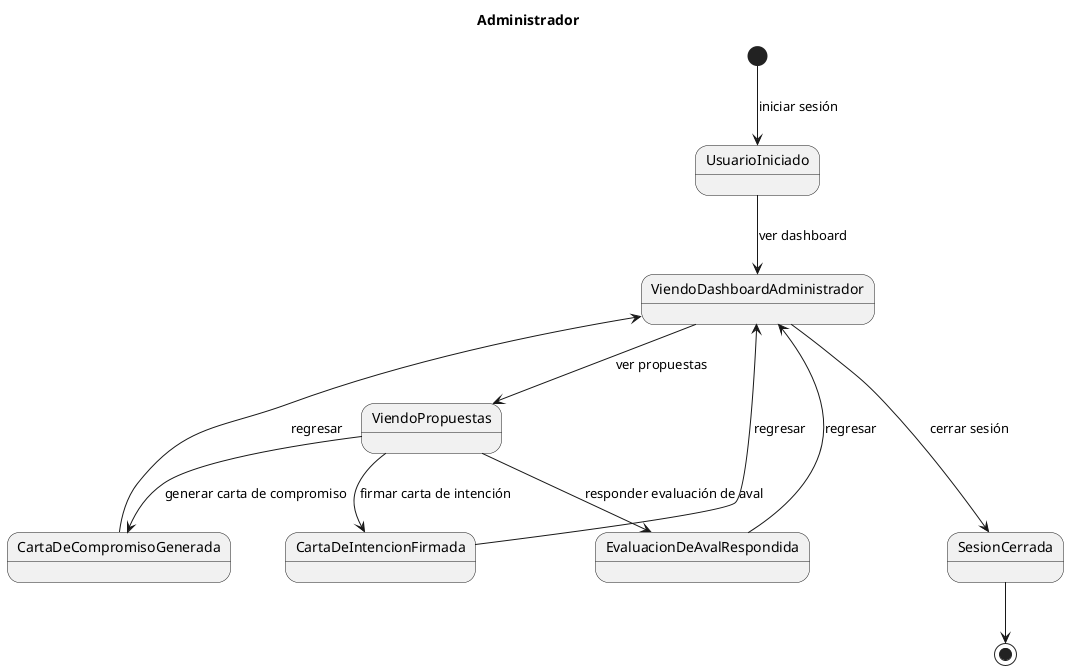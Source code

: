 @startuml DiagramaDeEstadoRelacionAdministrador
title Administrador

[*] --> UsuarioIniciado : iniciar sesión
UsuarioIniciado --> ViendoDashboardAdministrador : ver dashboard
ViendoDashboardAdministrador --> ViendoPropuestas : ver propuestas
ViendoPropuestas --> EvaluacionDeAvalRespondida : responder evaluación de aval
EvaluacionDeAvalRespondida --> ViendoDashboardAdministrador : regresar
ViendoPropuestas --> CartaDeIntencionFirmada : firmar carta de intención
CartaDeIntencionFirmada --> ViendoDashboardAdministrador : regresar
ViendoPropuestas --> CartaDeCompromisoGenerada : generar carta de compromiso
CartaDeCompromisoGenerada --> ViendoDashboardAdministrador : regresar
ViendoDashboardAdministrador ---> SesionCerrada : cerrar sesión 
SesionCerrada --> [*]

@enduml